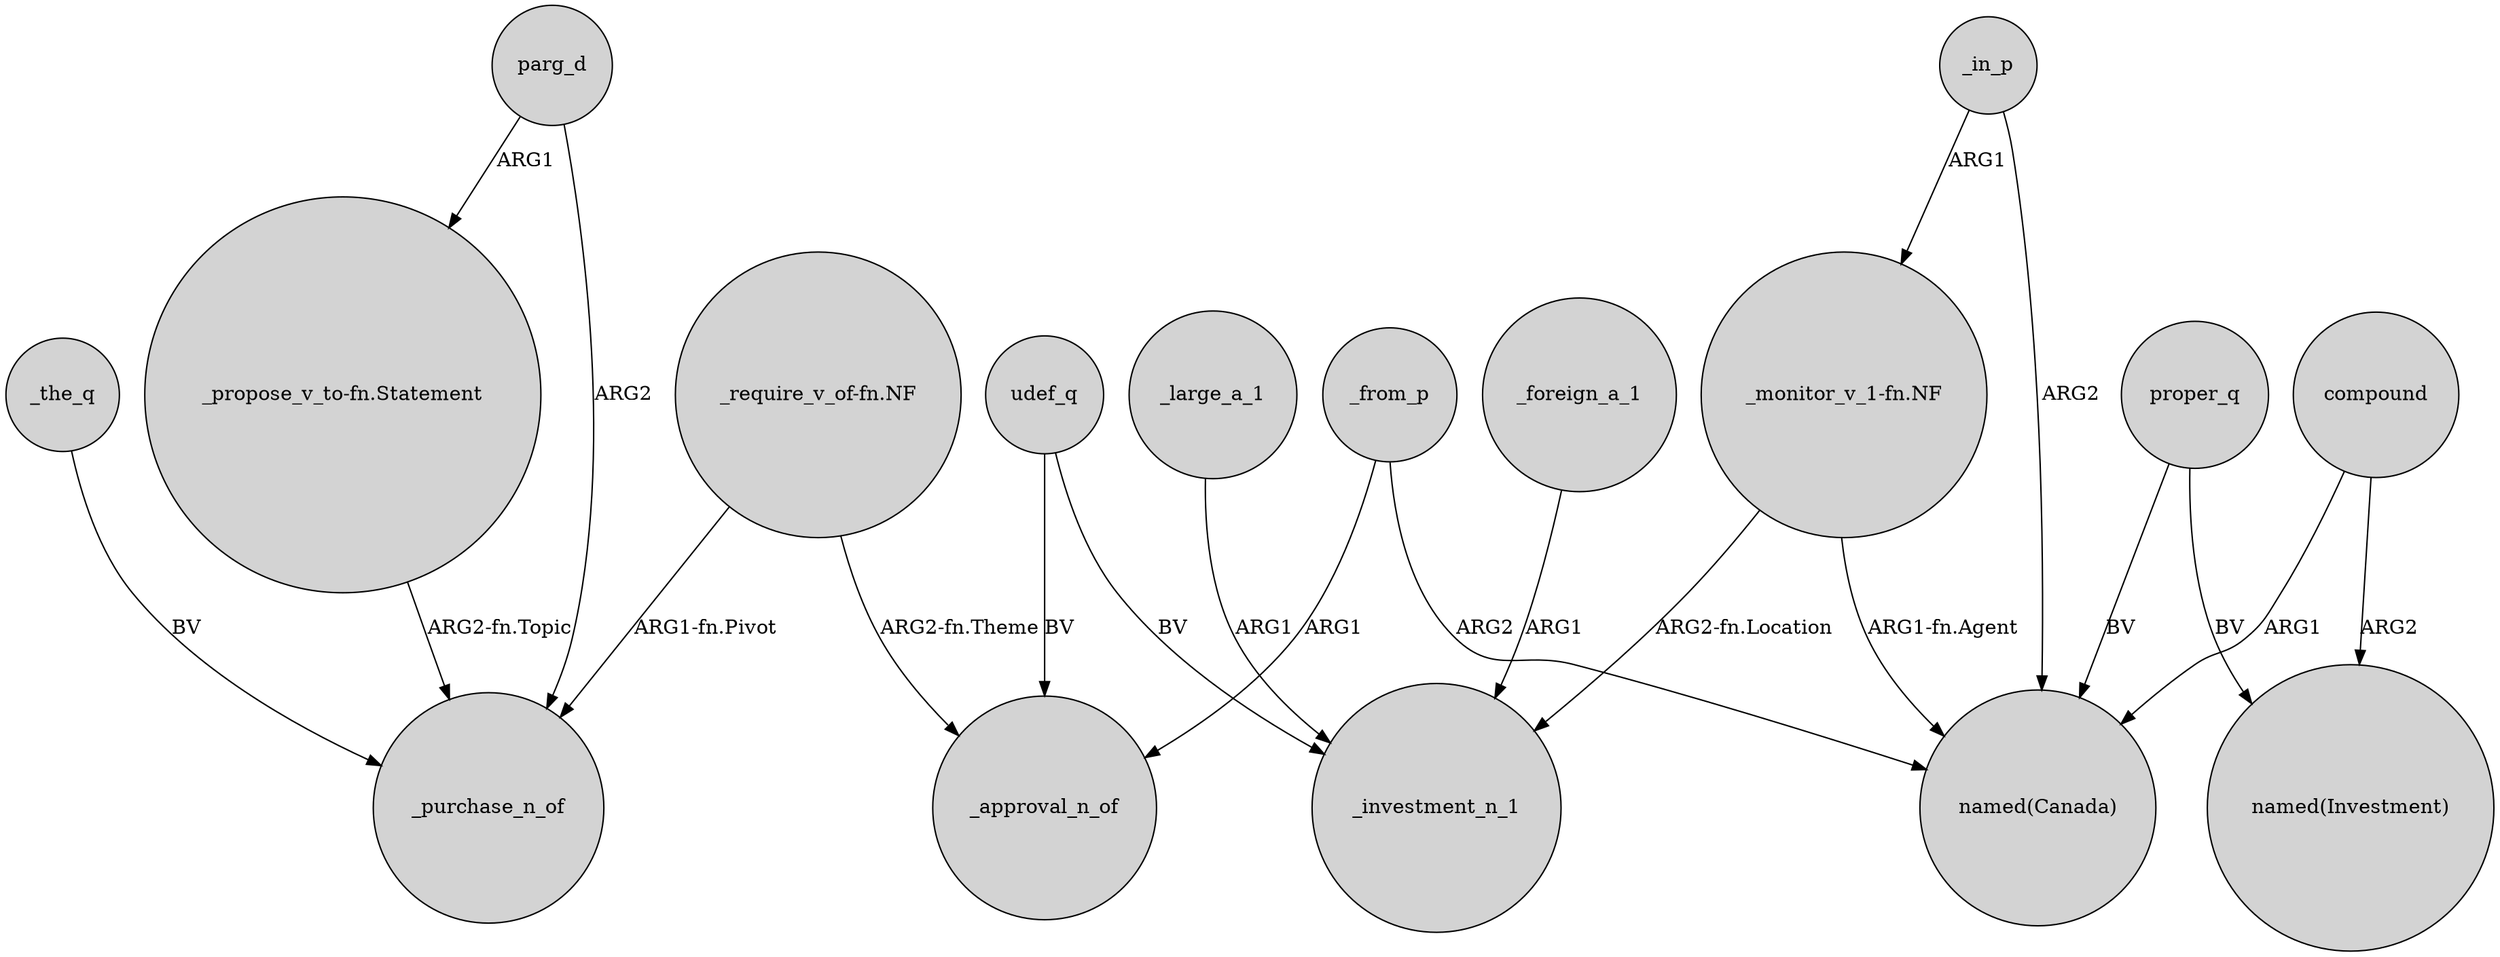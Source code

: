 digraph {
	node [shape=circle style=filled]
	parg_d -> _purchase_n_of [label=ARG2]
	proper_q -> "named(Canada)" [label=BV]
	"_monitor_v_1-fn.NF" -> "named(Canada)" [label="ARG1-fn.Agent"]
	"_propose_v_to-fn.Statement" -> _purchase_n_of [label="ARG2-fn.Topic"]
	parg_d -> "_propose_v_to-fn.Statement" [label=ARG1]
	compound -> "named(Investment)" [label=ARG2]
	_in_p -> "_monitor_v_1-fn.NF" [label=ARG1]
	"_require_v_of-fn.NF" -> _purchase_n_of [label="ARG1-fn.Pivot"]
	compound -> "named(Canada)" [label=ARG1]
	"_require_v_of-fn.NF" -> _approval_n_of [label="ARG2-fn.Theme"]
	_foreign_a_1 -> _investment_n_1 [label=ARG1]
	udef_q -> _investment_n_1 [label=BV]
	_the_q -> _purchase_n_of [label=BV]
	udef_q -> _approval_n_of [label=BV]
	"_monitor_v_1-fn.NF" -> _investment_n_1 [label="ARG2-fn.Location"]
	_from_p -> "named(Canada)" [label=ARG2]
	proper_q -> "named(Investment)" [label=BV]
	_in_p -> "named(Canada)" [label=ARG2]
	_from_p -> _approval_n_of [label=ARG1]
	_large_a_1 -> _investment_n_1 [label=ARG1]
}
